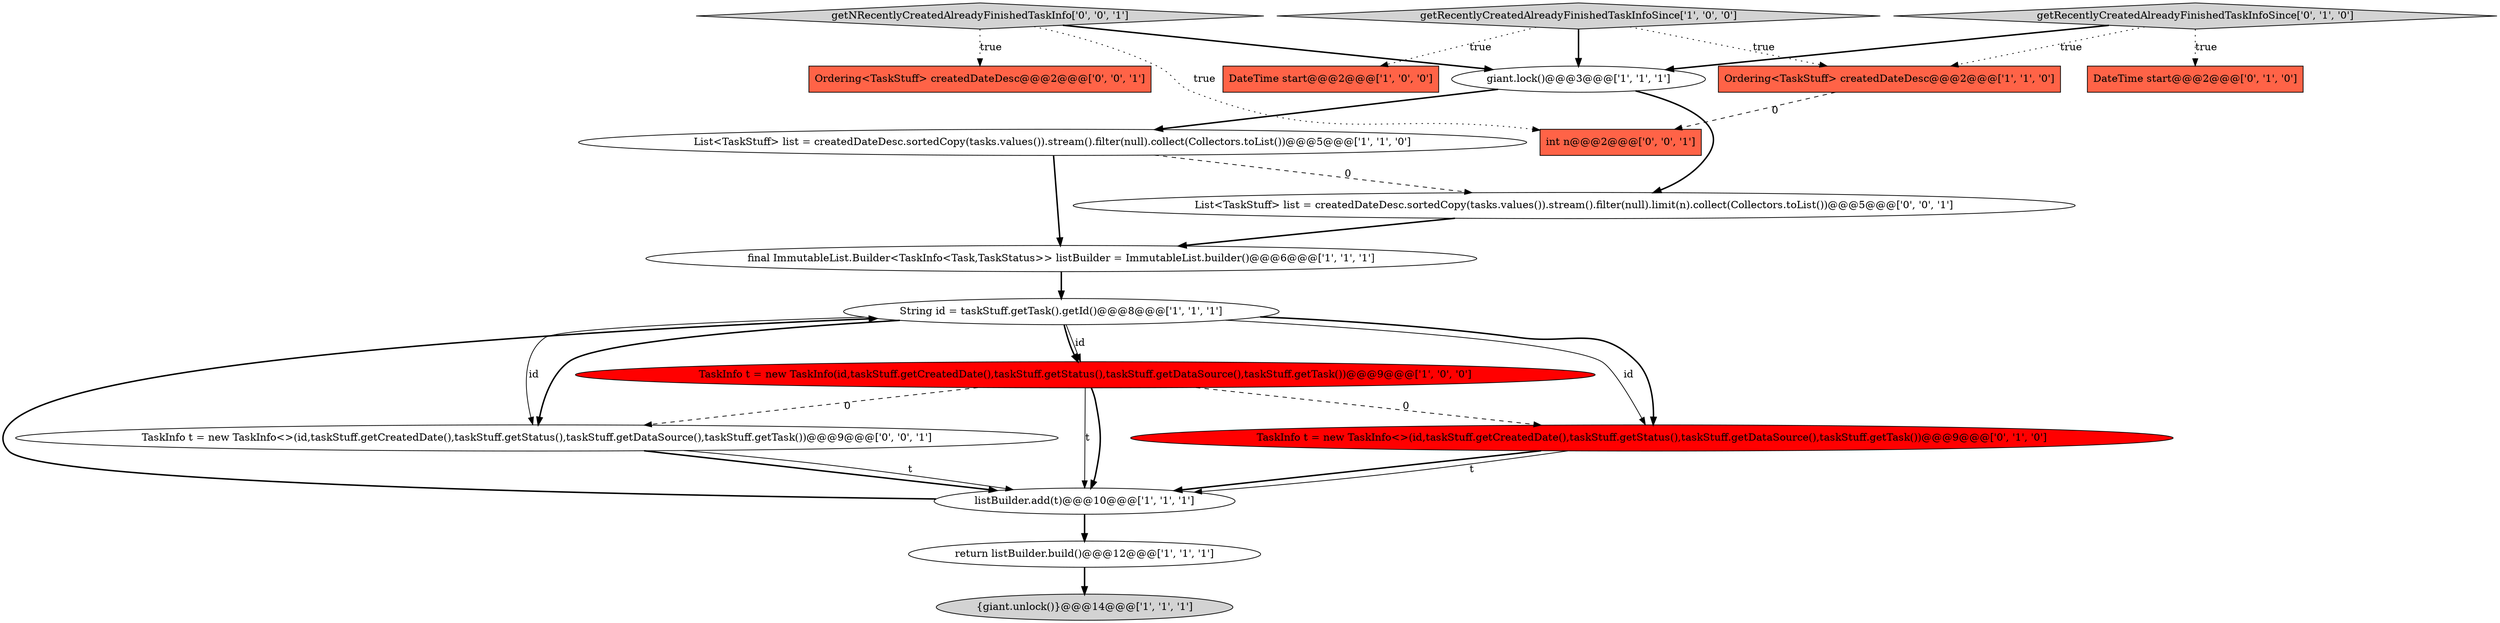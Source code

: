 digraph {
9 [style = filled, label = "getRecentlyCreatedAlreadyFinishedTaskInfoSince['1', '0', '0']", fillcolor = lightgray, shape = diamond image = "AAA0AAABBB1BBB"];
18 [style = filled, label = "getNRecentlyCreatedAlreadyFinishedTaskInfo['0', '0', '1']", fillcolor = lightgray, shape = diamond image = "AAA0AAABBB3BBB"];
3 [style = filled, label = "listBuilder.add(t)@@@10@@@['1', '1', '1']", fillcolor = white, shape = ellipse image = "AAA0AAABBB1BBB"];
14 [style = filled, label = "Ordering<TaskStuff> createdDateDesc@@@2@@@['0', '0', '1']", fillcolor = tomato, shape = box image = "AAA0AAABBB3BBB"];
0 [style = filled, label = "DateTime start@@@2@@@['1', '0', '0']", fillcolor = tomato, shape = box image = "AAA0AAABBB1BBB"];
15 [style = filled, label = "List<TaskStuff> list = createdDateDesc.sortedCopy(tasks.values()).stream().filter(null).limit(n).collect(Collectors.toList())@@@5@@@['0', '0', '1']", fillcolor = white, shape = ellipse image = "AAA0AAABBB3BBB"];
16 [style = filled, label = "TaskInfo t = new TaskInfo<>(id,taskStuff.getCreatedDate(),taskStuff.getStatus(),taskStuff.getDataSource(),taskStuff.getTask())@@@9@@@['0', '0', '1']", fillcolor = white, shape = ellipse image = "AAA0AAABBB3BBB"];
7 [style = filled, label = "TaskInfo t = new TaskInfo(id,taskStuff.getCreatedDate(),taskStuff.getStatus(),taskStuff.getDataSource(),taskStuff.getTask())@@@9@@@['1', '0', '0']", fillcolor = red, shape = ellipse image = "AAA1AAABBB1BBB"];
17 [style = filled, label = "int n@@@2@@@['0', '0', '1']", fillcolor = tomato, shape = box image = "AAA0AAABBB3BBB"];
12 [style = filled, label = "DateTime start@@@2@@@['0', '1', '0']", fillcolor = tomato, shape = box image = "AAA0AAABBB2BBB"];
6 [style = filled, label = "String id = taskStuff.getTask().getId()@@@8@@@['1', '1', '1']", fillcolor = white, shape = ellipse image = "AAA0AAABBB1BBB"];
4 [style = filled, label = "return listBuilder.build()@@@12@@@['1', '1', '1']", fillcolor = white, shape = ellipse image = "AAA0AAABBB1BBB"];
10 [style = filled, label = "{giant.unlock()}@@@14@@@['1', '1', '1']", fillcolor = lightgray, shape = ellipse image = "AAA0AAABBB1BBB"];
2 [style = filled, label = "Ordering<TaskStuff> createdDateDesc@@@2@@@['1', '1', '0']", fillcolor = tomato, shape = box image = "AAA0AAABBB1BBB"];
5 [style = filled, label = "giant.lock()@@@3@@@['1', '1', '1']", fillcolor = white, shape = ellipse image = "AAA0AAABBB1BBB"];
8 [style = filled, label = "List<TaskStuff> list = createdDateDesc.sortedCopy(tasks.values()).stream().filter(null).collect(Collectors.toList())@@@5@@@['1', '1', '0']", fillcolor = white, shape = ellipse image = "AAA0AAABBB1BBB"];
11 [style = filled, label = "getRecentlyCreatedAlreadyFinishedTaskInfoSince['0', '1', '0']", fillcolor = lightgray, shape = diamond image = "AAA0AAABBB2BBB"];
13 [style = filled, label = "TaskInfo t = new TaskInfo<>(id,taskStuff.getCreatedDate(),taskStuff.getStatus(),taskStuff.getDataSource(),taskStuff.getTask())@@@9@@@['0', '1', '0']", fillcolor = red, shape = ellipse image = "AAA1AAABBB2BBB"];
1 [style = filled, label = "final ImmutableList.Builder<TaskInfo<Task,TaskStatus>> listBuilder = ImmutableList.builder()@@@6@@@['1', '1', '1']", fillcolor = white, shape = ellipse image = "AAA0AAABBB1BBB"];
4->10 [style = bold, label=""];
16->3 [style = bold, label=""];
5->8 [style = bold, label=""];
6->13 [style = solid, label="id"];
9->0 [style = dotted, label="true"];
7->16 [style = dashed, label="0"];
7->3 [style = solid, label="t"];
8->15 [style = dashed, label="0"];
11->12 [style = dotted, label="true"];
5->15 [style = bold, label=""];
3->6 [style = bold, label=""];
6->16 [style = solid, label="id"];
2->17 [style = dashed, label="0"];
3->4 [style = bold, label=""];
18->14 [style = dotted, label="true"];
7->3 [style = bold, label=""];
8->1 [style = bold, label=""];
11->5 [style = bold, label=""];
11->2 [style = dotted, label="true"];
1->6 [style = bold, label=""];
13->3 [style = bold, label=""];
6->16 [style = bold, label=""];
18->5 [style = bold, label=""];
6->13 [style = bold, label=""];
9->2 [style = dotted, label="true"];
6->7 [style = solid, label="id"];
16->3 [style = solid, label="t"];
7->13 [style = dashed, label="0"];
9->5 [style = bold, label=""];
18->17 [style = dotted, label="true"];
6->7 [style = bold, label=""];
13->3 [style = solid, label="t"];
15->1 [style = bold, label=""];
}
